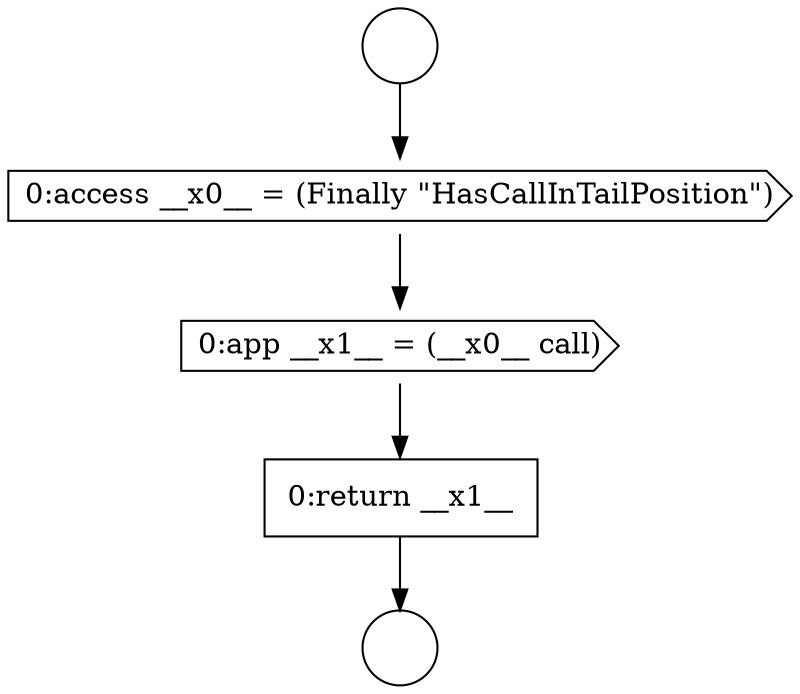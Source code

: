 digraph {
  node9315 [shape=cds, label=<<font color="black">0:access __x0__ = (Finally &quot;HasCallInTailPosition&quot;)</font>> color="black" fillcolor="white" style=filled]
  node9316 [shape=cds, label=<<font color="black">0:app __x1__ = (__x0__ call)</font>> color="black" fillcolor="white" style=filled]
  node9317 [shape=none, margin=0, label=<<font color="black">
    <table border="0" cellborder="1" cellspacing="0" cellpadding="10">
      <tr><td align="left">0:return __x1__</td></tr>
    </table>
  </font>> color="black" fillcolor="white" style=filled]
  node9313 [shape=circle label=" " color="black" fillcolor="white" style=filled]
  node9314 [shape=circle label=" " color="black" fillcolor="white" style=filled]
  node9313 -> node9315 [ color="black"]
  node9315 -> node9316 [ color="black"]
  node9316 -> node9317 [ color="black"]
  node9317 -> node9314 [ color="black"]
}
